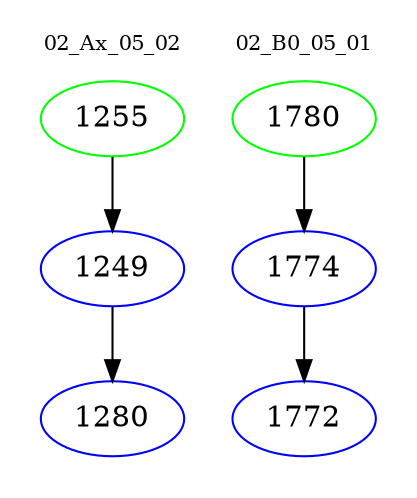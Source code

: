 digraph{
subgraph cluster_0 {
color = white
label = "02_Ax_05_02";
fontsize=10;
T0_1255 [label="1255", color="green"]
T0_1255 -> T0_1249 [color="black"]
T0_1249 [label="1249", color="blue"]
T0_1249 -> T0_1280 [color="black"]
T0_1280 [label="1280", color="blue"]
}
subgraph cluster_1 {
color = white
label = "02_B0_05_01";
fontsize=10;
T1_1780 [label="1780", color="green"]
T1_1780 -> T1_1774 [color="black"]
T1_1774 [label="1774", color="blue"]
T1_1774 -> T1_1772 [color="black"]
T1_1772 [label="1772", color="blue"]
}
}
